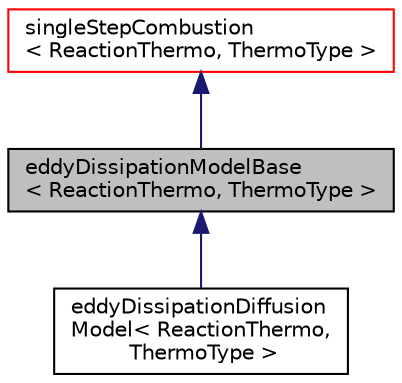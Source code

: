 digraph "eddyDissipationModelBase&lt; ReactionThermo, ThermoType &gt;"
{
  bgcolor="transparent";
  edge [fontname="Helvetica",fontsize="10",labelfontname="Helvetica",labelfontsize="10"];
  node [fontname="Helvetica",fontsize="10",shape=record];
  Node1 [label="eddyDissipationModelBase\l\< ReactionThermo, ThermoType \>",height=0.2,width=0.4,color="black", fillcolor="grey75", style="filled" fontcolor="black"];
  Node2 -> Node1 [dir="back",color="midnightblue",fontsize="10",style="solid",fontname="Helvetica"];
  Node2 [label="singleStepCombustion\l\< ReactionThermo, ThermoType \>",height=0.2,width=0.4,color="red",URL="$classFoam_1_1combustionModels_1_1singleStepCombustion.html",tooltip="Base class for combustion models using singleStepReactingMixture. "];
  Node1 -> Node3 [dir="back",color="midnightblue",fontsize="10",style="solid",fontname="Helvetica"];
  Node3 [label="eddyDissipationDiffusion\lModel\< ReactionThermo,\l ThermoType \>",height=0.2,width=0.4,color="black",URL="$classFoam_1_1combustionModels_1_1eddyDissipationDiffusionModel.html",tooltip="Eddy dissipation model based on the principle of mixed is burnt. "];
}

